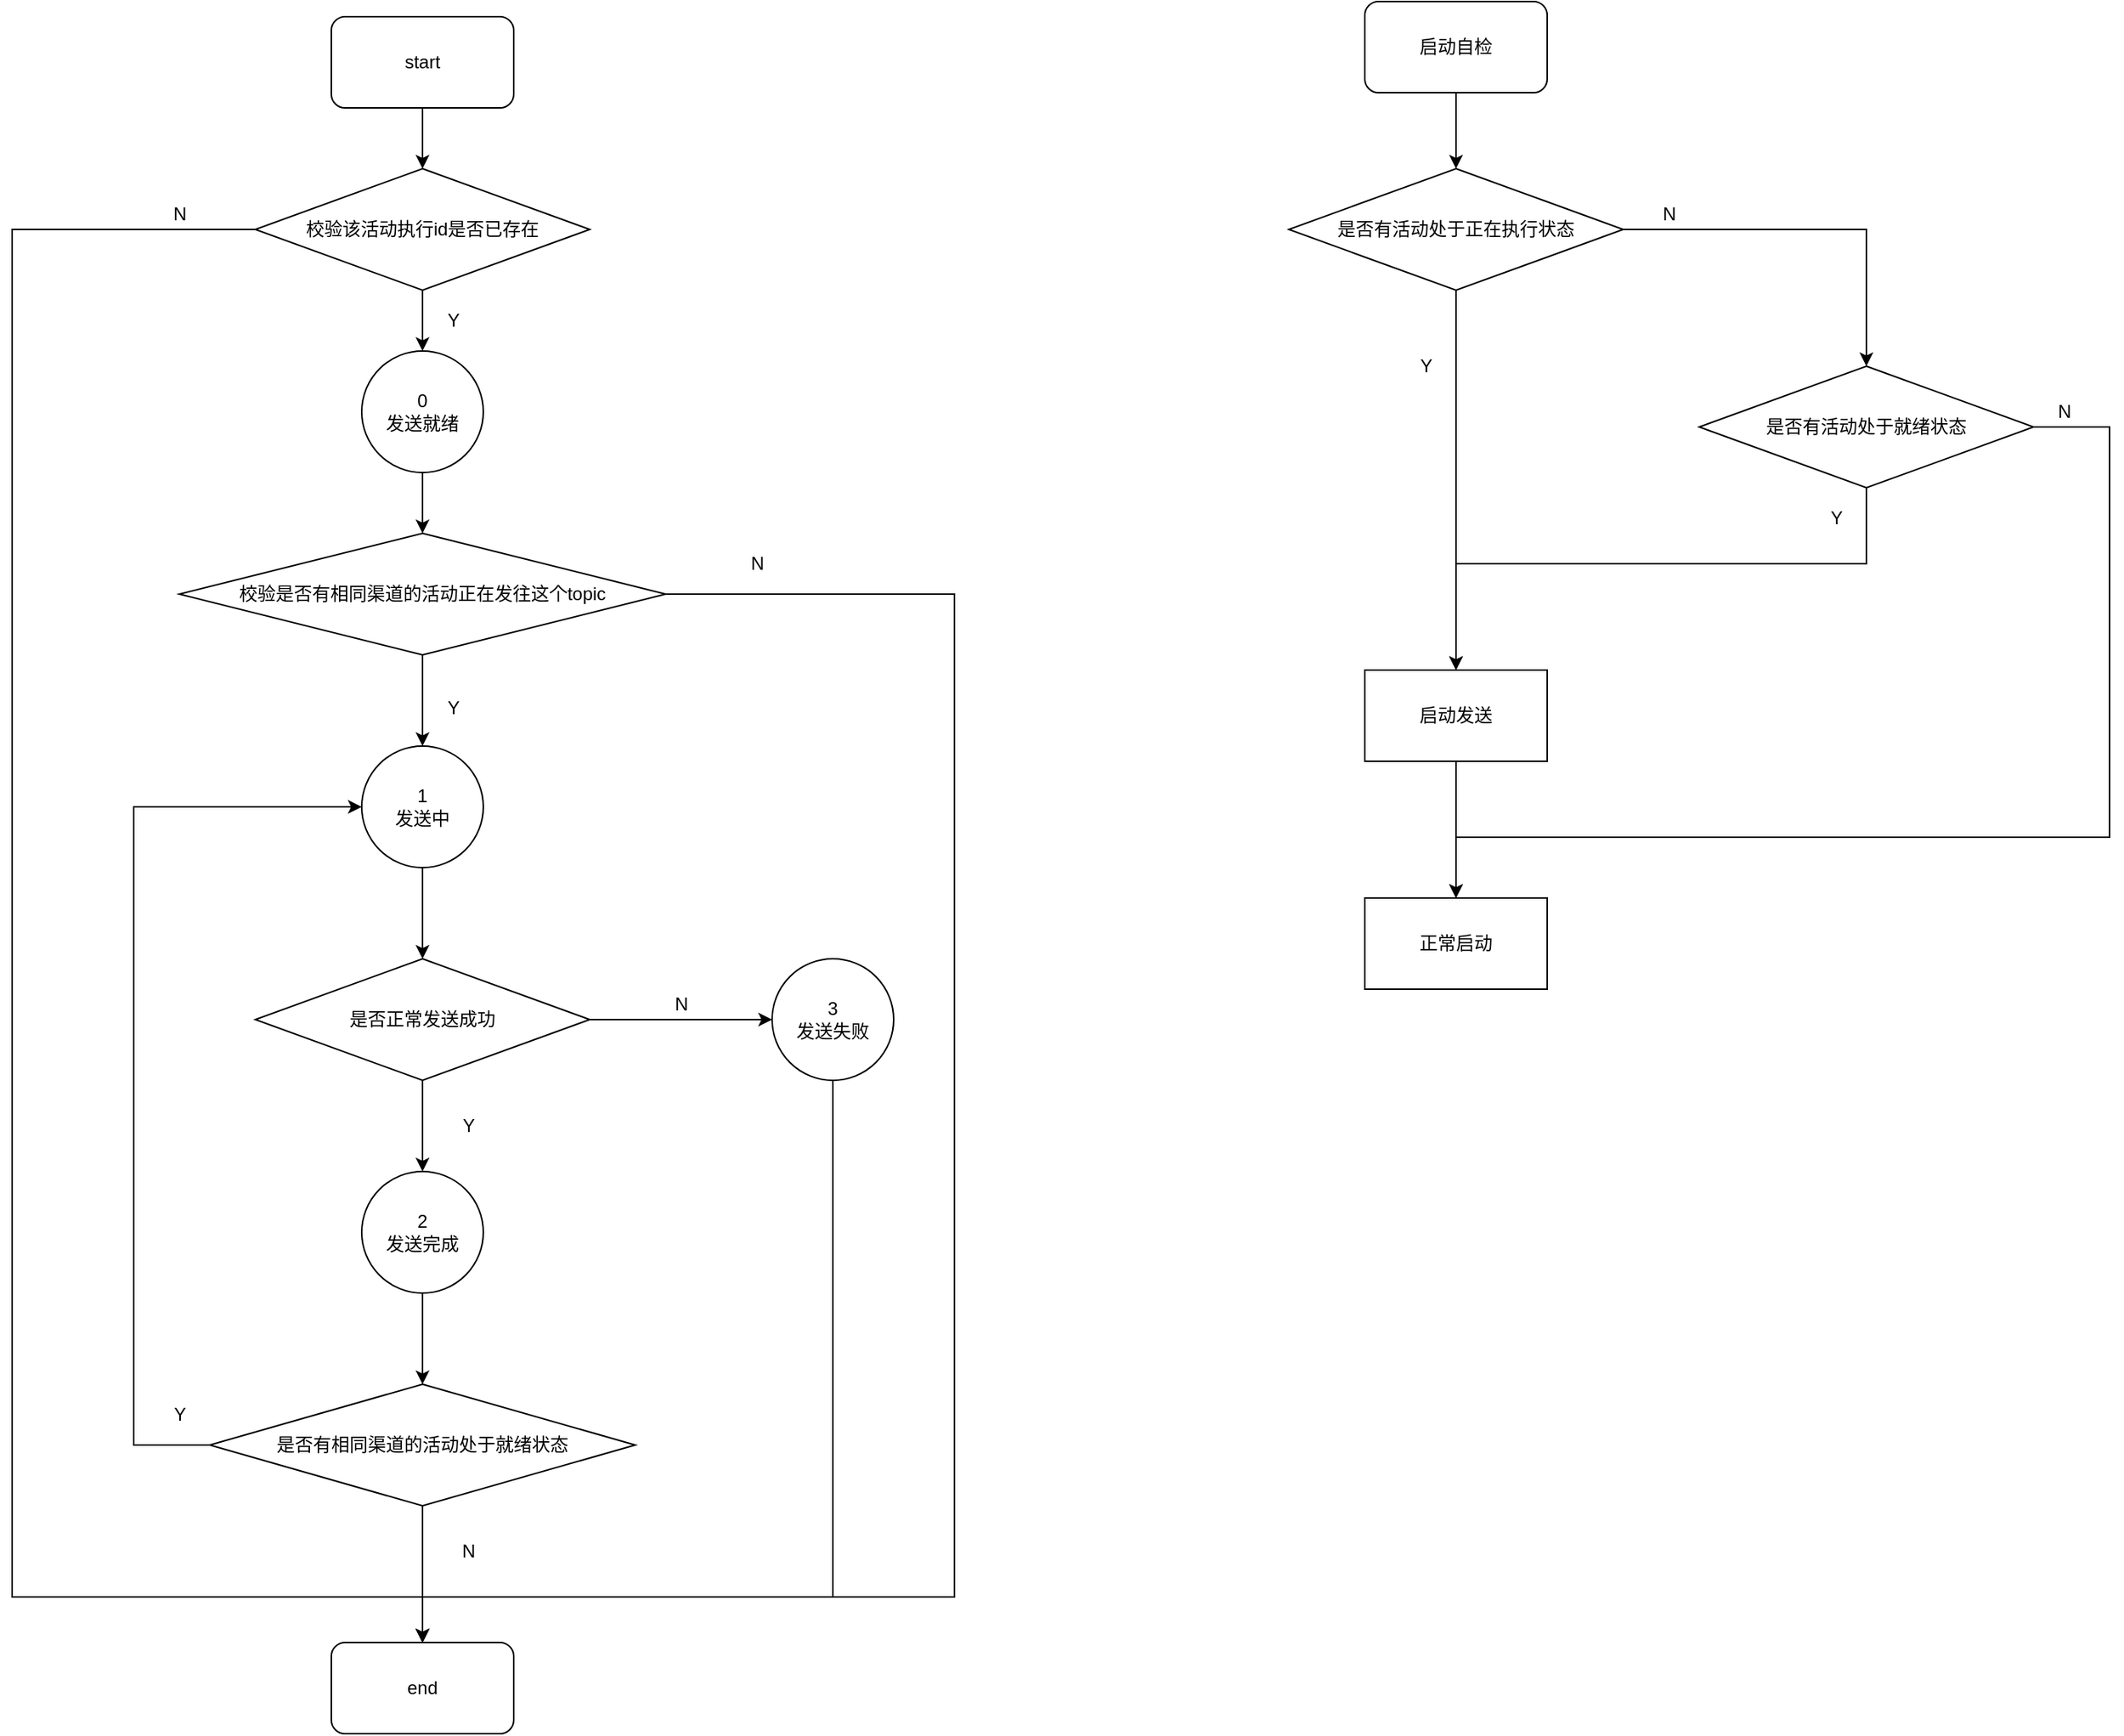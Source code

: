 <mxfile version="14.7.3" type="github">
  <diagram id="GtILbTFJ0FTtY-5zLsUg" name="Page-1">
    <mxGraphModel dx="2062" dy="1123" grid="1" gridSize="10" guides="1" tooltips="1" connect="1" arrows="1" fold="1" page="1" pageScale="1" pageWidth="827" pageHeight="1169" math="0" shadow="0">
      <root>
        <mxCell id="0" />
        <mxCell id="1" parent="0" />
        <mxCell id="-72PhuZYiqAgGAwzkjjb-24" style="edgeStyle=orthogonalEdgeStyle;rounded=0;orthogonalLoop=1;jettySize=auto;html=1;exitX=0.5;exitY=1;exitDx=0;exitDy=0;" edge="1" parent="1" source="-72PhuZYiqAgGAwzkjjb-1" target="-72PhuZYiqAgGAwzkjjb-23">
          <mxGeometry relative="1" as="geometry" />
        </mxCell>
        <mxCell id="-72PhuZYiqAgGAwzkjjb-1" value="0&lt;br&gt;发送就绪" style="ellipse;whiteSpace=wrap;html=1;aspect=fixed;" vertex="1" parent="1">
          <mxGeometry x="290" y="350" width="80" height="80" as="geometry" />
        </mxCell>
        <mxCell id="-72PhuZYiqAgGAwzkjjb-27" style="edgeStyle=orthogonalEdgeStyle;rounded=0;orthogonalLoop=1;jettySize=auto;html=1;exitX=0.5;exitY=1;exitDx=0;exitDy=0;" edge="1" parent="1" source="-72PhuZYiqAgGAwzkjjb-2" target="-72PhuZYiqAgGAwzkjjb-26">
          <mxGeometry relative="1" as="geometry" />
        </mxCell>
        <mxCell id="-72PhuZYiqAgGAwzkjjb-2" value="1&lt;br&gt;发送中" style="ellipse;whiteSpace=wrap;html=1;aspect=fixed;" vertex="1" parent="1">
          <mxGeometry x="290" y="610" width="80" height="80" as="geometry" />
        </mxCell>
        <mxCell id="-72PhuZYiqAgGAwzkjjb-47" style="edgeStyle=orthogonalEdgeStyle;rounded=0;orthogonalLoop=1;jettySize=auto;html=1;exitX=0.5;exitY=1;exitDx=0;exitDy=0;entryX=0.5;entryY=0;entryDx=0;entryDy=0;" edge="1" parent="1" source="-72PhuZYiqAgGAwzkjjb-3" target="-72PhuZYiqAgGAwzkjjb-44">
          <mxGeometry relative="1" as="geometry" />
        </mxCell>
        <mxCell id="-72PhuZYiqAgGAwzkjjb-3" value="2&lt;br&gt;发送完成" style="ellipse;whiteSpace=wrap;html=1;aspect=fixed;" vertex="1" parent="1">
          <mxGeometry x="290" y="890" width="80" height="80" as="geometry" />
        </mxCell>
        <mxCell id="-72PhuZYiqAgGAwzkjjb-50" style="edgeStyle=orthogonalEdgeStyle;rounded=0;orthogonalLoop=1;jettySize=auto;html=1;exitX=0.5;exitY=1;exitDx=0;exitDy=0;entryX=0.5;entryY=0;entryDx=0;entryDy=0;" edge="1" parent="1" source="-72PhuZYiqAgGAwzkjjb-4" target="-72PhuZYiqAgGAwzkjjb-37">
          <mxGeometry relative="1" as="geometry">
            <Array as="points">
              <mxPoint x="600" y="1170" />
              <mxPoint x="330" y="1170" />
            </Array>
          </mxGeometry>
        </mxCell>
        <mxCell id="-72PhuZYiqAgGAwzkjjb-4" value="3&lt;br&gt;发送失败" style="ellipse;whiteSpace=wrap;html=1;aspect=fixed;" vertex="1" parent="1">
          <mxGeometry x="560" y="750" width="80" height="80" as="geometry" />
        </mxCell>
        <mxCell id="-72PhuZYiqAgGAwzkjjb-11" style="edgeStyle=orthogonalEdgeStyle;rounded=0;orthogonalLoop=1;jettySize=auto;html=1;exitX=0.5;exitY=1;exitDx=0;exitDy=0;" edge="1" parent="1">
          <mxGeometry relative="1" as="geometry">
            <mxPoint x="434" y="360" as="sourcePoint" />
            <mxPoint x="434" y="360" as="targetPoint" />
          </mxGeometry>
        </mxCell>
        <mxCell id="-72PhuZYiqAgGAwzkjjb-22" style="edgeStyle=orthogonalEdgeStyle;rounded=0;orthogonalLoop=1;jettySize=auto;html=1;exitX=0.5;exitY=1;exitDx=0;exitDy=0;" edge="1" parent="1" source="-72PhuZYiqAgGAwzkjjb-19" target="-72PhuZYiqAgGAwzkjjb-1">
          <mxGeometry relative="1" as="geometry" />
        </mxCell>
        <mxCell id="-72PhuZYiqAgGAwzkjjb-54" style="edgeStyle=orthogonalEdgeStyle;rounded=0;orthogonalLoop=1;jettySize=auto;html=1;exitX=0;exitY=0.5;exitDx=0;exitDy=0;entryX=0.5;entryY=0;entryDx=0;entryDy=0;" edge="1" parent="1" source="-72PhuZYiqAgGAwzkjjb-19" target="-72PhuZYiqAgGAwzkjjb-37">
          <mxGeometry relative="1" as="geometry">
            <Array as="points">
              <mxPoint x="60" y="270" />
              <mxPoint x="60" y="1170" />
              <mxPoint x="330" y="1170" />
            </Array>
          </mxGeometry>
        </mxCell>
        <mxCell id="-72PhuZYiqAgGAwzkjjb-19" value="校验该活动执行id是否已存在" style="rhombus;whiteSpace=wrap;html=1;" vertex="1" parent="1">
          <mxGeometry x="220" y="230" width="220" height="80" as="geometry" />
        </mxCell>
        <mxCell id="-72PhuZYiqAgGAwzkjjb-25" style="edgeStyle=orthogonalEdgeStyle;rounded=0;orthogonalLoop=1;jettySize=auto;html=1;exitX=0.5;exitY=1;exitDx=0;exitDy=0;" edge="1" parent="1" source="-72PhuZYiqAgGAwzkjjb-23" target="-72PhuZYiqAgGAwzkjjb-2">
          <mxGeometry relative="1" as="geometry" />
        </mxCell>
        <mxCell id="-72PhuZYiqAgGAwzkjjb-55" style="edgeStyle=orthogonalEdgeStyle;rounded=0;orthogonalLoop=1;jettySize=auto;html=1;exitX=0;exitY=0.5;exitDx=0;exitDy=0;" edge="1" parent="1" source="-72PhuZYiqAgGAwzkjjb-23" target="-72PhuZYiqAgGAwzkjjb-37">
          <mxGeometry relative="1" as="geometry">
            <Array as="points">
              <mxPoint x="680" y="510" />
              <mxPoint x="680" y="1170" />
              <mxPoint x="330" y="1170" />
            </Array>
          </mxGeometry>
        </mxCell>
        <mxCell id="-72PhuZYiqAgGAwzkjjb-23" value="&lt;span&gt;校验是否有相同渠道的活动正在发往这个topic&lt;/span&gt;" style="rhombus;whiteSpace=wrap;html=1;" vertex="1" parent="1">
          <mxGeometry x="170" y="470" width="320" height="80" as="geometry" />
        </mxCell>
        <mxCell id="-72PhuZYiqAgGAwzkjjb-31" style="edgeStyle=orthogonalEdgeStyle;rounded=0;orthogonalLoop=1;jettySize=auto;html=1;exitX=0.5;exitY=1;exitDx=0;exitDy=0;entryX=0.5;entryY=0;entryDx=0;entryDy=0;" edge="1" parent="1" source="-72PhuZYiqAgGAwzkjjb-26" target="-72PhuZYiqAgGAwzkjjb-3">
          <mxGeometry relative="1" as="geometry" />
        </mxCell>
        <mxCell id="-72PhuZYiqAgGAwzkjjb-32" style="edgeStyle=orthogonalEdgeStyle;rounded=0;orthogonalLoop=1;jettySize=auto;html=1;exitX=1;exitY=0.5;exitDx=0;exitDy=0;" edge="1" parent="1" source="-72PhuZYiqAgGAwzkjjb-26" target="-72PhuZYiqAgGAwzkjjb-4">
          <mxGeometry relative="1" as="geometry" />
        </mxCell>
        <mxCell id="-72PhuZYiqAgGAwzkjjb-26" value="&lt;span&gt;是否正常发送成功&lt;/span&gt;" style="rhombus;whiteSpace=wrap;html=1;" vertex="1" parent="1">
          <mxGeometry x="220" y="750" width="220" height="80" as="geometry" />
        </mxCell>
        <mxCell id="-72PhuZYiqAgGAwzkjjb-28" value="Y" style="text;html=1;align=center;verticalAlign=middle;resizable=0;points=[];autosize=1;strokeColor=none;" vertex="1" parent="1">
          <mxGeometry x="340" y="320" width="20" height="20" as="geometry" />
        </mxCell>
        <mxCell id="-72PhuZYiqAgGAwzkjjb-29" value="Y" style="text;html=1;align=center;verticalAlign=middle;resizable=0;points=[];autosize=1;strokeColor=none;" vertex="1" parent="1">
          <mxGeometry x="350" y="850" width="20" height="20" as="geometry" />
        </mxCell>
        <mxCell id="-72PhuZYiqAgGAwzkjjb-30" value="Y" style="text;html=1;align=center;verticalAlign=middle;resizable=0;points=[];autosize=1;strokeColor=none;" vertex="1" parent="1">
          <mxGeometry x="340" y="574.5" width="20" height="20" as="geometry" />
        </mxCell>
        <mxCell id="-72PhuZYiqAgGAwzkjjb-33" value="N" style="text;html=1;align=center;verticalAlign=middle;resizable=0;points=[];autosize=1;strokeColor=none;" vertex="1" parent="1">
          <mxGeometry x="490" y="770" width="20" height="20" as="geometry" />
        </mxCell>
        <mxCell id="-72PhuZYiqAgGAwzkjjb-36" style="edgeStyle=orthogonalEdgeStyle;rounded=0;orthogonalLoop=1;jettySize=auto;html=1;exitX=0.5;exitY=1;exitDx=0;exitDy=0;" edge="1" parent="1" source="-72PhuZYiqAgGAwzkjjb-34" target="-72PhuZYiqAgGAwzkjjb-19">
          <mxGeometry relative="1" as="geometry" />
        </mxCell>
        <mxCell id="-72PhuZYiqAgGAwzkjjb-34" value="&lt;span&gt;start&lt;/span&gt;" style="rounded=1;whiteSpace=wrap;html=1;" vertex="1" parent="1">
          <mxGeometry x="270" y="130" width="120" height="60" as="geometry" />
        </mxCell>
        <mxCell id="-72PhuZYiqAgGAwzkjjb-37" value="&lt;span&gt;end&lt;br&gt;&lt;/span&gt;" style="rounded=1;whiteSpace=wrap;html=1;" vertex="1" parent="1">
          <mxGeometry x="270" y="1200" width="120" height="60" as="geometry" />
        </mxCell>
        <mxCell id="-72PhuZYiqAgGAwzkjjb-39" value="N" style="text;html=1;align=center;verticalAlign=middle;resizable=0;points=[];autosize=1;strokeColor=none;" vertex="1" parent="1">
          <mxGeometry x="160" y="250" width="20" height="20" as="geometry" />
        </mxCell>
        <mxCell id="-72PhuZYiqAgGAwzkjjb-45" style="edgeStyle=orthogonalEdgeStyle;rounded=0;orthogonalLoop=1;jettySize=auto;html=1;exitX=0;exitY=0.5;exitDx=0;exitDy=0;entryX=0;entryY=0.5;entryDx=0;entryDy=0;" edge="1" parent="1" source="-72PhuZYiqAgGAwzkjjb-44" target="-72PhuZYiqAgGAwzkjjb-2">
          <mxGeometry relative="1" as="geometry">
            <Array as="points">
              <mxPoint x="140" y="1070" />
              <mxPoint x="140" y="650" />
            </Array>
          </mxGeometry>
        </mxCell>
        <mxCell id="-72PhuZYiqAgGAwzkjjb-48" style="edgeStyle=orthogonalEdgeStyle;rounded=0;orthogonalLoop=1;jettySize=auto;html=1;exitX=0.5;exitY=1;exitDx=0;exitDy=0;" edge="1" parent="1" source="-72PhuZYiqAgGAwzkjjb-44" target="-72PhuZYiqAgGAwzkjjb-37">
          <mxGeometry relative="1" as="geometry" />
        </mxCell>
        <mxCell id="-72PhuZYiqAgGAwzkjjb-44" value="&lt;span&gt;是否有相同渠道的活动处于就绪状态&lt;/span&gt;" style="rhombus;whiteSpace=wrap;html=1;" vertex="1" parent="1">
          <mxGeometry x="190" y="1030" width="280" height="80" as="geometry" />
        </mxCell>
        <mxCell id="-72PhuZYiqAgGAwzkjjb-46" value="Y" style="text;html=1;align=center;verticalAlign=middle;resizable=0;points=[];autosize=1;strokeColor=none;" vertex="1" parent="1">
          <mxGeometry x="160" y="1040" width="20" height="20" as="geometry" />
        </mxCell>
        <mxCell id="-72PhuZYiqAgGAwzkjjb-49" value="N" style="text;html=1;align=center;verticalAlign=middle;resizable=0;points=[];autosize=1;strokeColor=none;" vertex="1" parent="1">
          <mxGeometry x="350" y="1130" width="20" height="20" as="geometry" />
        </mxCell>
        <mxCell id="-72PhuZYiqAgGAwzkjjb-53" value="N" style="text;html=1;align=center;verticalAlign=middle;resizable=0;points=[];autosize=1;strokeColor=none;" vertex="1" parent="1">
          <mxGeometry x="540" y="480" width="20" height="20" as="geometry" />
        </mxCell>
        <mxCell id="-72PhuZYiqAgGAwzkjjb-58" style="edgeStyle=orthogonalEdgeStyle;rounded=0;orthogonalLoop=1;jettySize=auto;html=1;exitX=0.5;exitY=1;exitDx=0;exitDy=0;" edge="1" parent="1" source="-72PhuZYiqAgGAwzkjjb-56" target="-72PhuZYiqAgGAwzkjjb-57">
          <mxGeometry relative="1" as="geometry" />
        </mxCell>
        <mxCell id="-72PhuZYiqAgGAwzkjjb-56" value="启动自检" style="rounded=1;whiteSpace=wrap;html=1;" vertex="1" parent="1">
          <mxGeometry x="950" y="120" width="120" height="60" as="geometry" />
        </mxCell>
        <mxCell id="-72PhuZYiqAgGAwzkjjb-62" style="edgeStyle=orthogonalEdgeStyle;rounded=0;orthogonalLoop=1;jettySize=auto;html=1;exitX=0.5;exitY=1;exitDx=0;exitDy=0;" edge="1" parent="1" source="-72PhuZYiqAgGAwzkjjb-57" target="-72PhuZYiqAgGAwzkjjb-61">
          <mxGeometry relative="1" as="geometry" />
        </mxCell>
        <mxCell id="-72PhuZYiqAgGAwzkjjb-65" style="edgeStyle=orthogonalEdgeStyle;rounded=0;orthogonalLoop=1;jettySize=auto;html=1;exitX=1;exitY=0.5;exitDx=0;exitDy=0;" edge="1" parent="1" source="-72PhuZYiqAgGAwzkjjb-57" target="-72PhuZYiqAgGAwzkjjb-64">
          <mxGeometry relative="1" as="geometry" />
        </mxCell>
        <mxCell id="-72PhuZYiqAgGAwzkjjb-57" value="是否有活动处于正在执行状态" style="rhombus;whiteSpace=wrap;html=1;" vertex="1" parent="1">
          <mxGeometry x="900" y="230" width="220" height="80" as="geometry" />
        </mxCell>
        <mxCell id="-72PhuZYiqAgGAwzkjjb-71" style="edgeStyle=orthogonalEdgeStyle;rounded=0;orthogonalLoop=1;jettySize=auto;html=1;exitX=0.5;exitY=1;exitDx=0;exitDy=0;" edge="1" parent="1" source="-72PhuZYiqAgGAwzkjjb-61" target="-72PhuZYiqAgGAwzkjjb-70">
          <mxGeometry relative="1" as="geometry" />
        </mxCell>
        <mxCell id="-72PhuZYiqAgGAwzkjjb-61" value="启动发送" style="whiteSpace=wrap;html=1;" vertex="1" parent="1">
          <mxGeometry x="950" y="560" width="120" height="60" as="geometry" />
        </mxCell>
        <mxCell id="-72PhuZYiqAgGAwzkjjb-66" style="edgeStyle=orthogonalEdgeStyle;rounded=0;orthogonalLoop=1;jettySize=auto;html=1;exitX=0.5;exitY=1;exitDx=0;exitDy=0;entryX=0.5;entryY=0;entryDx=0;entryDy=0;" edge="1" parent="1" source="-72PhuZYiqAgGAwzkjjb-64" target="-72PhuZYiqAgGAwzkjjb-61">
          <mxGeometry relative="1" as="geometry">
            <Array as="points">
              <mxPoint x="1280" y="490" />
              <mxPoint x="1010" y="490" />
            </Array>
          </mxGeometry>
        </mxCell>
        <mxCell id="-72PhuZYiqAgGAwzkjjb-72" style="edgeStyle=orthogonalEdgeStyle;rounded=0;orthogonalLoop=1;jettySize=auto;html=1;exitX=1;exitY=0.5;exitDx=0;exitDy=0;" edge="1" parent="1" source="-72PhuZYiqAgGAwzkjjb-64" target="-72PhuZYiqAgGAwzkjjb-70">
          <mxGeometry relative="1" as="geometry">
            <Array as="points">
              <mxPoint x="1440" y="400" />
              <mxPoint x="1440" y="670" />
              <mxPoint x="1010" y="670" />
            </Array>
          </mxGeometry>
        </mxCell>
        <mxCell id="-72PhuZYiqAgGAwzkjjb-64" value="是否有活动处于就绪状态" style="rhombus;whiteSpace=wrap;html=1;" vertex="1" parent="1">
          <mxGeometry x="1170" y="360" width="220" height="80" as="geometry" />
        </mxCell>
        <mxCell id="-72PhuZYiqAgGAwzkjjb-67" value="Y" style="text;html=1;align=center;verticalAlign=middle;resizable=0;points=[];autosize=1;strokeColor=none;" vertex="1" parent="1">
          <mxGeometry x="980" y="350" width="20" height="20" as="geometry" />
        </mxCell>
        <mxCell id="-72PhuZYiqAgGAwzkjjb-68" value="Y" style="text;html=1;align=center;verticalAlign=middle;resizable=0;points=[];autosize=1;strokeColor=none;" vertex="1" parent="1">
          <mxGeometry x="1250" y="450" width="20" height="20" as="geometry" />
        </mxCell>
        <mxCell id="-72PhuZYiqAgGAwzkjjb-69" value="N" style="text;html=1;align=center;verticalAlign=middle;resizable=0;points=[];autosize=1;strokeColor=none;" vertex="1" parent="1">
          <mxGeometry x="1140" y="250" width="20" height="20" as="geometry" />
        </mxCell>
        <mxCell id="-72PhuZYiqAgGAwzkjjb-70" value="正常启动" style="whiteSpace=wrap;html=1;" vertex="1" parent="1">
          <mxGeometry x="950" y="710" width="120" height="60" as="geometry" />
        </mxCell>
        <mxCell id="-72PhuZYiqAgGAwzkjjb-73" value="N" style="text;html=1;align=center;verticalAlign=middle;resizable=0;points=[];autosize=1;strokeColor=none;" vertex="1" parent="1">
          <mxGeometry x="1400" y="380" width="20" height="20" as="geometry" />
        </mxCell>
      </root>
    </mxGraphModel>
  </diagram>
</mxfile>
